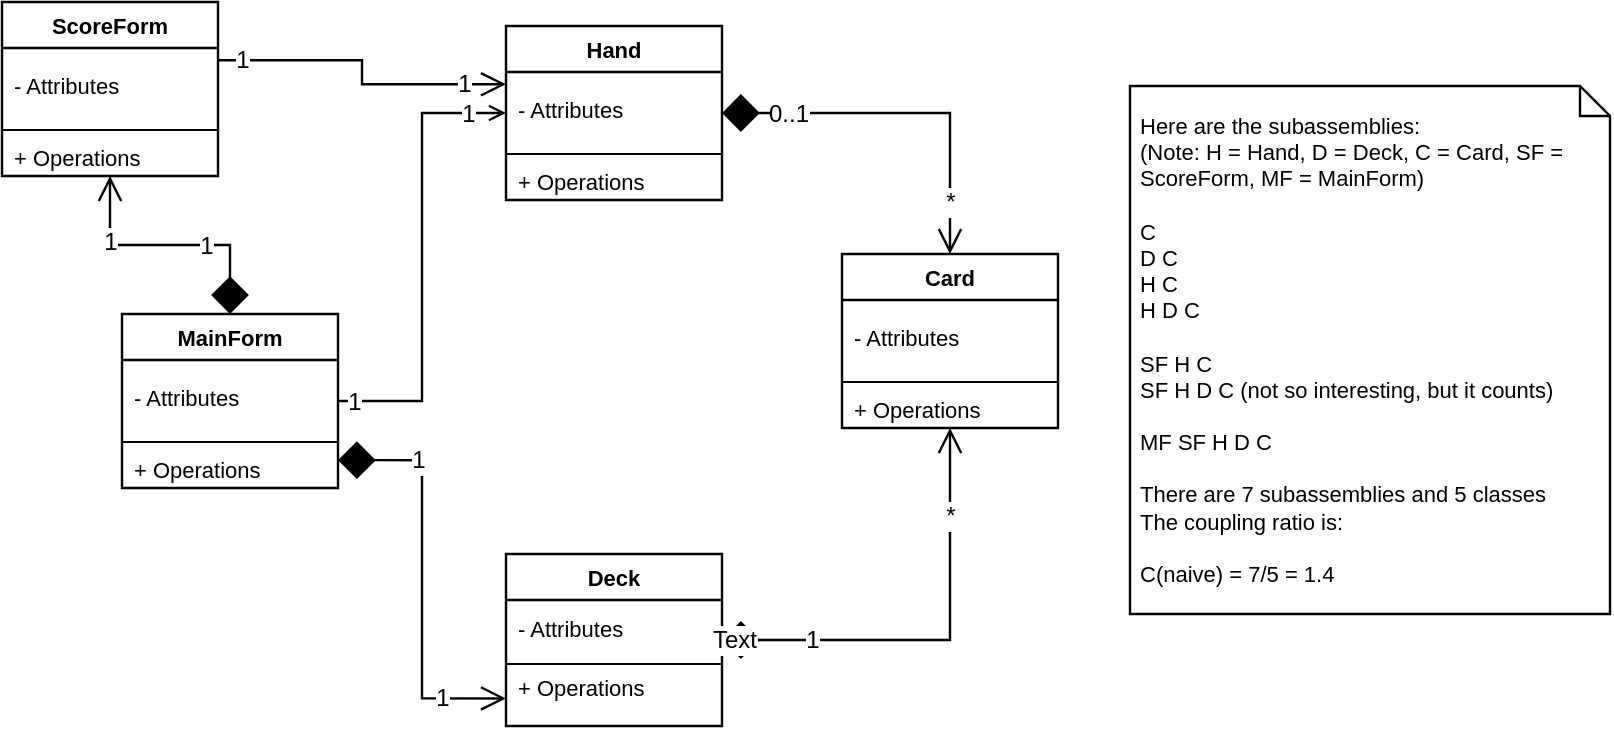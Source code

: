 <mxfile version="14.4.2" type="github" pages="3">
  <diagram id="KcY03DcY3bz192sBZ2m5" name="Naive">
    <mxGraphModel dx="1422" dy="865" grid="1" gridSize="10" guides="1" tooltips="1" connect="1" arrows="1" fold="1" page="1" pageScale="1" pageWidth="850" pageHeight="1100" math="0" shadow="0">
      <root>
        <mxCell id="0" />
        <mxCell id="1" parent="0" />
        <mxCell id="CTzWuRVwKl3Pb8HC1VL3-1" value="ScoreForm" style="html=1;whiteSpace=wrap;swimlane;childLayout=stackLayout;horizontal=1;startSize=26;horizontalStack=0;resizeParent=1;resizeParentMax=0;resizeLast=0;collapsible=1;marginBottom=0;swimlaneFillColor=#ffffff;startSize=23;fontSize=11;fontColor=#000000;spacing=0;strokeOpacity=100;strokeWidth=1.2;" parent="1" vertex="1">
          <mxGeometry x="23" y="131" width="108" height="87" as="geometry" />
        </mxCell>
        <mxCell id="CTzWuRVwKl3Pb8HC1VL3-2" value="- Attributes" style="part=1;resizeHeight=0;strokeColor=none;fillColor=none;align=left;verticalAlign=middle;spacingLeft=4;spacingRight=4;overflow=hidden;rotatable=0;points=[[0,0.5],[1,0.5]];portConstraint=eastwest;swimlaneFillColor=#ffffff;strokeOpacity=100;fontSize=11;fontColor=#000000;" parent="CTzWuRVwKl3Pb8HC1VL3-1" vertex="1">
          <mxGeometry y="23" width="108" height="37" as="geometry" />
        </mxCell>
        <mxCell id="CTzWuRVwKl3Pb8HC1VL3-3" value="" style="line;strokeWidth=1;fillColor=none;align=left;verticalAlign=middle;spacingTop=-1;spacingLeft=3;spacingRight=3;rotatable=0;labelPosition=right;points=[];portConstraint=eastwest;" parent="CTzWuRVwKl3Pb8HC1VL3-1" vertex="1">
          <mxGeometry y="60" width="108" height="8" as="geometry" />
        </mxCell>
        <mxCell id="CTzWuRVwKl3Pb8HC1VL3-4" value="+ Operations" style="part=1;resizeHeight=0;strokeColor=none;fillColor=none;align=left;verticalAlign=middle;spacingLeft=4;spacingRight=4;overflow=hidden;rotatable=0;points=[[0,0.5],[1,0.5]];portConstraint=eastwest;swimlaneFillColor=#ffffff;strokeOpacity=100;fontSize=11;fontColor=#000000;" parent="CTzWuRVwKl3Pb8HC1VL3-1" vertex="1">
          <mxGeometry y="68" width="108" height="19" as="geometry" />
        </mxCell>
        <mxCell id="CTzWuRVwKl3Pb8HC1VL3-5" value="Hand" style="html=1;whiteSpace=wrap;swimlane;childLayout=stackLayout;horizontal=1;startSize=26;horizontalStack=0;resizeParent=1;resizeParentMax=0;resizeLast=0;collapsible=1;marginBottom=0;swimlaneFillColor=#ffffff;startSize=23;fontSize=11;fontColor=#000000;spacing=0;strokeOpacity=100;strokeWidth=1.2;" parent="1" vertex="1">
          <mxGeometry x="275" y="143" width="108" height="87" as="geometry" />
        </mxCell>
        <mxCell id="CTzWuRVwKl3Pb8HC1VL3-6" value="- Attributes" style="part=1;resizeHeight=0;strokeColor=none;fillColor=none;align=left;verticalAlign=middle;spacingLeft=4;spacingRight=4;overflow=hidden;rotatable=0;points=[[0,0.5],[1,0.5]];portConstraint=eastwest;swimlaneFillColor=#ffffff;strokeOpacity=100;fontSize=11;fontColor=#000000;" parent="CTzWuRVwKl3Pb8HC1VL3-5" vertex="1">
          <mxGeometry y="23" width="108" height="37" as="geometry" />
        </mxCell>
        <mxCell id="CTzWuRVwKl3Pb8HC1VL3-7" value="" style="line;strokeWidth=1;fillColor=none;align=left;verticalAlign=middle;spacingTop=-1;spacingLeft=3;spacingRight=3;rotatable=0;labelPosition=right;points=[];portConstraint=eastwest;" parent="CTzWuRVwKl3Pb8HC1VL3-5" vertex="1">
          <mxGeometry y="60" width="108" height="8" as="geometry" />
        </mxCell>
        <mxCell id="CTzWuRVwKl3Pb8HC1VL3-8" value="+ Operations" style="part=1;resizeHeight=0;strokeColor=none;fillColor=none;align=left;verticalAlign=middle;spacingLeft=4;spacingRight=4;overflow=hidden;rotatable=0;points=[[0,0.5],[1,0.5]];portConstraint=eastwest;swimlaneFillColor=#ffffff;strokeOpacity=100;fontSize=11;fontColor=#000000;" parent="CTzWuRVwKl3Pb8HC1VL3-5" vertex="1">
          <mxGeometry y="68" width="108" height="19" as="geometry" />
        </mxCell>
        <mxCell id="CTzWuRVwKl3Pb8HC1VL3-9" value="MainForm" style="html=1;whiteSpace=wrap;swimlane;childLayout=stackLayout;horizontal=1;startSize=26;horizontalStack=0;resizeParent=1;resizeParentMax=0;resizeLast=0;collapsible=1;marginBottom=0;swimlaneFillColor=#ffffff;startSize=23;fontSize=11;fontColor=#000000;spacing=0;strokeOpacity=100;strokeWidth=1.2;" parent="1" vertex="1">
          <mxGeometry x="83" y="287" width="108" height="87" as="geometry" />
        </mxCell>
        <mxCell id="CTzWuRVwKl3Pb8HC1VL3-10" value="- Attributes" style="part=1;resizeHeight=0;strokeColor=none;fillColor=none;align=left;verticalAlign=middle;spacingLeft=4;spacingRight=4;overflow=hidden;rotatable=0;points=[[0,0.5],[1,0.5]];portConstraint=eastwest;swimlaneFillColor=#ffffff;strokeOpacity=100;fontSize=11;fontColor=#000000;" parent="CTzWuRVwKl3Pb8HC1VL3-9" vertex="1">
          <mxGeometry y="23" width="108" height="37" as="geometry" />
        </mxCell>
        <mxCell id="CTzWuRVwKl3Pb8HC1VL3-11" value="" style="line;strokeWidth=1;fillColor=none;align=left;verticalAlign=middle;spacingTop=-1;spacingLeft=3;spacingRight=3;rotatable=0;labelPosition=right;points=[];portConstraint=eastwest;" parent="CTzWuRVwKl3Pb8HC1VL3-9" vertex="1">
          <mxGeometry y="60" width="108" height="8" as="geometry" />
        </mxCell>
        <mxCell id="CTzWuRVwKl3Pb8HC1VL3-12" value="+ Operations" style="part=1;resizeHeight=0;strokeColor=none;fillColor=none;align=left;verticalAlign=middle;spacingLeft=4;spacingRight=4;overflow=hidden;rotatable=0;points=[[0,0.5],[1,0.5]];portConstraint=eastwest;swimlaneFillColor=#ffffff;strokeOpacity=100;fontSize=11;fontColor=#000000;" parent="CTzWuRVwKl3Pb8HC1VL3-9" vertex="1">
          <mxGeometry y="68" width="108" height="19" as="geometry" />
        </mxCell>
        <mxCell id="CTzWuRVwKl3Pb8HC1VL3-13" value="Deck" style="html=1;whiteSpace=wrap;swimlane;childLayout=stackLayout;horizontal=1;startSize=26;horizontalStack=0;resizeParent=1;resizeParentMax=0;resizeLast=0;collapsible=1;marginBottom=0;swimlaneFillColor=#ffffff;startSize=23;fontSize=11;fontColor=#000000;spacing=0;strokeOpacity=100;strokeWidth=1.2;" parent="1" vertex="1">
          <mxGeometry x="275" y="407" width="108" height="86" as="geometry" />
        </mxCell>
        <mxCell id="CTzWuRVwKl3Pb8HC1VL3-14" value="- Attributes" style="part=1;resizeHeight=0;strokeColor=none;fillColor=none;align=left;verticalAlign=middle;spacingLeft=4;spacingRight=4;overflow=hidden;rotatable=0;points=[[0,0.5],[1,0.5]];portConstraint=eastwest;swimlaneFillColor=#ffffff;strokeOpacity=100;fontSize=11;fontColor=#000000;" parent="CTzWuRVwKl3Pb8HC1VL3-13" vertex="1">
          <mxGeometry y="23" width="108" height="28" as="geometry" />
        </mxCell>
        <mxCell id="CTzWuRVwKl3Pb8HC1VL3-15" value="" style="line;strokeWidth=1;fillColor=none;align=left;verticalAlign=middle;spacingTop=-1;spacingLeft=3;spacingRight=3;rotatable=0;labelPosition=right;points=[];portConstraint=eastwest;" parent="CTzWuRVwKl3Pb8HC1VL3-13" vertex="1">
          <mxGeometry y="51" width="108" height="8" as="geometry" />
        </mxCell>
        <mxCell id="CTzWuRVwKl3Pb8HC1VL3-16" value="+ Operations&#xa;" style="part=1;resizeHeight=0;strokeColor=none;fillColor=none;align=left;verticalAlign=middle;spacingLeft=4;spacingRight=4;overflow=hidden;rotatable=0;points=[[0,0.5],[1,0.5]];portConstraint=eastwest;swimlaneFillColor=#ffffff;strokeOpacity=100;fontSize=11;fontColor=#000000;" parent="CTzWuRVwKl3Pb8HC1VL3-13" vertex="1">
          <mxGeometry y="59" width="108" height="27" as="geometry" />
        </mxCell>
        <mxCell id="CTzWuRVwKl3Pb8HC1VL3-17" value="Card" style="html=1;whiteSpace=wrap;swimlane;childLayout=stackLayout;horizontal=1;startSize=26;horizontalStack=0;resizeParent=1;resizeParentMax=0;resizeLast=0;collapsible=1;marginBottom=0;swimlaneFillColor=#ffffff;startSize=23;fontSize=11;fontColor=#000000;spacing=0;strokeOpacity=100;strokeWidth=1.2;" parent="1" vertex="1">
          <mxGeometry x="443" y="257" width="108" height="87" as="geometry" />
        </mxCell>
        <mxCell id="CTzWuRVwKl3Pb8HC1VL3-18" value="- Attributes" style="part=1;resizeHeight=0;strokeColor=none;fillColor=none;align=left;verticalAlign=middle;spacingLeft=4;spacingRight=4;overflow=hidden;rotatable=0;points=[[0,0.5],[1,0.5]];portConstraint=eastwest;swimlaneFillColor=#ffffff;strokeOpacity=100;fontSize=11;fontColor=#000000;" parent="CTzWuRVwKl3Pb8HC1VL3-17" vertex="1">
          <mxGeometry y="23" width="108" height="37" as="geometry" />
        </mxCell>
        <mxCell id="CTzWuRVwKl3Pb8HC1VL3-19" value="" style="line;strokeWidth=1;fillColor=none;align=left;verticalAlign=middle;spacingTop=-1;spacingLeft=3;spacingRight=3;rotatable=0;labelPosition=right;points=[];portConstraint=eastwest;" parent="CTzWuRVwKl3Pb8HC1VL3-17" vertex="1">
          <mxGeometry y="60" width="108" height="8" as="geometry" />
        </mxCell>
        <mxCell id="CTzWuRVwKl3Pb8HC1VL3-20" value="+ Operations" style="part=1;resizeHeight=0;strokeColor=none;fillColor=none;align=left;verticalAlign=middle;spacingLeft=4;spacingRight=4;overflow=hidden;rotatable=0;points=[[0,0.5],[1,0.5]];portConstraint=eastwest;swimlaneFillColor=#ffffff;strokeOpacity=100;fontSize=11;fontColor=#000000;" parent="CTzWuRVwKl3Pb8HC1VL3-17" vertex="1">
          <mxGeometry y="68" width="108" height="19" as="geometry" />
        </mxCell>
        <mxCell id="CTzWuRVwKl3Pb8HC1VL3-21" value="" style="html=1;jettySize=18;fontSize=11;strokeWidth=1.2;rounded=1;arcSize=0;edgeStyle=orthogonalEdgeStyle;startArrow=none;endArrow=open;endSize=10;exitX=1.006;exitY=0.333;exitPerimeter=1;entryX=-0.006;entryY=0.333;entryPerimeter=1;" parent="1" source="CTzWuRVwKl3Pb8HC1VL3-1" target="CTzWuRVwKl3Pb8HC1VL3-5" edge="1">
          <mxGeometry width="100" height="100" relative="1" as="geometry" />
        </mxCell>
        <mxCell id="CTzWuRVwKl3Pb8HC1VL3-22" value="1" style="text;html=1;resizable=0;labelBackgroundColor=#ffffff;align=center;verticalAlign=middle;" parent="CTzWuRVwKl3Pb8HC1VL3-21" vertex="1">
          <mxGeometry x="-0.844" relative="1" as="geometry" />
        </mxCell>
        <mxCell id="CTzWuRVwKl3Pb8HC1VL3-23" value="1" style="text;html=1;resizable=0;labelBackgroundColor=#ffffff;align=center;verticalAlign=middle;" parent="CTzWuRVwKl3Pb8HC1VL3-21" vertex="1">
          <mxGeometry x="0.722" relative="1" as="geometry" />
        </mxCell>
        <mxCell id="CTzWuRVwKl3Pb8HC1VL3-24" value="" style="html=1;jettySize=18;fontSize=11;strokeWidth=1.2;rounded=1;arcSize=0;edgeStyle=orthogonalEdgeStyle;startArrow=none;endArrow=open;;exitX=1.006;exitY=0.5;exitPerimeter=1;entryX=-0.006;entryY=0.5;entryPerimeter=1;" parent="1" source="CTzWuRVwKl3Pb8HC1VL3-9" target="CTzWuRVwKl3Pb8HC1VL3-5" edge="1">
          <mxGeometry width="100" height="100" relative="1" as="geometry" />
        </mxCell>
        <mxCell id="CTzWuRVwKl3Pb8HC1VL3-25" value="1" style="text;html=1;resizable=0;labelBackgroundColor=#ffffff;align=center;verticalAlign=middle;" parent="CTzWuRVwKl3Pb8HC1VL3-24" vertex="1">
          <mxGeometry x="-0.935" relative="1" as="geometry" />
        </mxCell>
        <mxCell id="CTzWuRVwKl3Pb8HC1VL3-26" value="1" style="text;html=1;resizable=0;labelBackgroundColor=#ffffff;align=center;verticalAlign=middle;" parent="CTzWuRVwKl3Pb8HC1VL3-24" vertex="1">
          <mxGeometry x="0.83" relative="1" as="geometry" />
        </mxCell>
        <mxCell id="CTzWuRVwKl3Pb8HC1VL3-27" value="" style="html=1;jettySize=18;fontSize=11;strokeWidth=1.2;rounded=1;arcSize=0;edgeStyle=orthogonalEdgeStyle;startArrow=diamond;endFill=1;startSize=16;endArrow=open;endSize=10;exitX=0.5;exitY=-0.006;exitPerimeter=1;entryX=0.5;entryY=1.006;entryPerimeter=1;" parent="1" source="CTzWuRVwKl3Pb8HC1VL3-9" target="CTzWuRVwKl3Pb8HC1VL3-1" edge="1">
          <mxGeometry width="100" height="100" relative="1" as="geometry" />
        </mxCell>
        <mxCell id="CTzWuRVwKl3Pb8HC1VL3-28" value="1" style="text;html=1;resizable=0;labelBackgroundColor=#ffffff;align=center;verticalAlign=middle;" parent="CTzWuRVwKl3Pb8HC1VL3-27" vertex="1">
          <mxGeometry x="-0.28" relative="1" as="geometry" />
        </mxCell>
        <mxCell id="CTzWuRVwKl3Pb8HC1VL3-29" value="1" style="text;html=1;resizable=0;labelBackgroundColor=#ffffff;align=center;verticalAlign=middle;" parent="CTzWuRVwKl3Pb8HC1VL3-27" vertex="1">
          <mxGeometry x="0.493" relative="1" as="geometry" />
        </mxCell>
        <mxCell id="CTzWuRVwKl3Pb8HC1VL3-30" value="" style="html=1;jettySize=18;fontSize=11;strokeWidth=1.2;rounded=1;arcSize=0;edgeStyle=orthogonalEdgeStyle;startArrow=diamond;endFill=1;startSize=16;endArrow=open;endSize=10;exitX=1.006;exitY=0.844;exitPerimeter=1;entryX=-0.006;entryY=0.844;entryPerimeter=1;" parent="1" source="CTzWuRVwKl3Pb8HC1VL3-9" target="CTzWuRVwKl3Pb8HC1VL3-13" edge="1">
          <mxGeometry width="100" height="100" relative="1" as="geometry" />
        </mxCell>
        <mxCell id="CTzWuRVwKl3Pb8HC1VL3-31" value="1" style="text;html=1;resizable=0;labelBackgroundColor=#ffffff;align=center;verticalAlign=middle;" parent="CTzWuRVwKl3Pb8HC1VL3-30" vertex="1">
          <mxGeometry x="-0.612" relative="1" as="geometry" />
        </mxCell>
        <mxCell id="CTzWuRVwKl3Pb8HC1VL3-32" value="1" style="text;html=1;resizable=0;labelBackgroundColor=#ffffff;align=center;verticalAlign=middle;" parent="CTzWuRVwKl3Pb8HC1VL3-30" vertex="1">
          <mxGeometry x="0.685" relative="1" as="geometry" />
        </mxCell>
        <mxCell id="CTzWuRVwKl3Pb8HC1VL3-33" value="" style="html=1;jettySize=18;fontSize=11;strokeWidth=1.2;rounded=1;arcSize=0;edgeStyle=orthogonalEdgeStyle;startArrow=diamond;endFill=1;startSize=16;endArrow=open;endSize=10;exitX=1.006;exitY=0.5;exitPerimeter=1;entryX=0.5;entryY=1.006;entryPerimeter=1;" parent="1" source="CTzWuRVwKl3Pb8HC1VL3-13" target="CTzWuRVwKl3Pb8HC1VL3-17" edge="1">
          <mxGeometry width="100" height="100" relative="1" as="geometry" />
        </mxCell>
        <mxCell id="CTzWuRVwKl3Pb8HC1VL3-34" value="Text" style="text;html=1;resizable=0;labelBackgroundColor=#ffffff;align=center;verticalAlign=middle;" parent="CTzWuRVwKl3Pb8HC1VL3-33" vertex="1">
          <mxGeometry x="-0.946" relative="1" as="geometry" />
        </mxCell>
        <mxCell id="CTzWuRVwKl3Pb8HC1VL3-35" value="1" style="text;html=1;resizable=0;labelBackgroundColor=#ffffff;align=center;verticalAlign=middle;" parent="CTzWuRVwKl3Pb8HC1VL3-33" vertex="1">
          <mxGeometry x="-0.591" relative="1" as="geometry" />
        </mxCell>
        <mxCell id="CTzWuRVwKl3Pb8HC1VL3-36" value="*" style="text;html=1;resizable=0;labelBackgroundColor=#ffffff;align=center;verticalAlign=middle;" parent="CTzWuRVwKl3Pb8HC1VL3-33" vertex="1">
          <mxGeometry x="0.606" relative="1" as="geometry" />
        </mxCell>
        <mxCell id="CTzWuRVwKl3Pb8HC1VL3-37" value="" style="html=1;jettySize=18;fontSize=11;strokeWidth=1.2;rounded=1;arcSize=0;edgeStyle=orthogonalEdgeStyle;startArrow=diamond;endFill=0;startSize=16;endArrow=open;endSize=10;exitX=1.006;exitY=0.5;exitPerimeter=1;entryX=0.5;entryY=-0.006;entryPerimeter=1;" parent="1" source="CTzWuRVwKl3Pb8HC1VL3-5" target="CTzWuRVwKl3Pb8HC1VL3-17" edge="1">
          <mxGeometry width="100" height="100" relative="1" as="geometry" />
        </mxCell>
        <mxCell id="CTzWuRVwKl3Pb8HC1VL3-38" value="0..1" style="text;html=1;resizable=0;labelBackgroundColor=#ffffff;align=center;verticalAlign=middle;" parent="CTzWuRVwKl3Pb8HC1VL3-37" vertex="1">
          <mxGeometry x="-0.643" relative="1" as="geometry" />
        </mxCell>
        <mxCell id="CTzWuRVwKl3Pb8HC1VL3-39" value="*" style="text;html=1;resizable=0;labelBackgroundColor=#ffffff;align=center;verticalAlign=middle;" parent="CTzWuRVwKl3Pb8HC1VL3-37" vertex="1">
          <mxGeometry x="0.719" relative="1" as="geometry" />
        </mxCell>
        <mxCell id="CTzWuRVwKl3Pb8HC1VL3-40" value="Here are the subassemblies:&#xa;(Note: H = Hand, D = Deck, C = Card, SF = ScoreForm, MF = MainForm)&#xa; &#xa;C&#xa;D C&#xa;H C&#xa;H D C&#xa;&#xa;SF H C&#xa;SF H D C (not so interesting, but it counts)&#xa;&#xa;MF SF H D  C&#xa;&#xa;There are 7 subassemblies and 5 classes&#xa;The coupling ratio is:&#xa;&#xa;C(naive) = 7/5 = 1.4" style="html=1;whiteSpace=wrap;shape=note;size=15;fontSize=11;fontColor=#000000;spacing=5;strokeOpacity=100;strokeWidth=1.2;align=left;" parent="1" vertex="1">
          <mxGeometry x="587" y="173" width="240" height="264" as="geometry" />
        </mxCell>
      </root>
    </mxGraphModel>
  </diagram>
  <diagram id="heCWRNPpDRNez9IG3S86" name="Controller">
    <mxGraphModel dx="1422" dy="865" grid="1" gridSize="10" guides="1" tooltips="1" connect="1" arrows="1" fold="1" page="1" pageScale="1" pageWidth="850" pageHeight="1100" math="0" shadow="0">
      <root>
        <mxCell id="skRYOcLgjcljgaeTJ9sL-0" />
        <mxCell id="skRYOcLgjcljgaeTJ9sL-1" parent="skRYOcLgjcljgaeTJ9sL-0" />
        <mxCell id="beLCimgrwYLYURoCOTXo-0" value="Your job is to finish writing all the subassemblies and computing the couplng ratio&lt;br&gt;&lt;br&gt;(Note: H = Hand, D = Deck, C = Card, SF = ScoreForm, MF = MainForm)&lt;br&gt;&lt;span style=&quot;font-weight: normal&quot;&gt;C&lt;br&gt;D C&lt;br&gt;H C&lt;br&gt;H D C&lt;br&gt;&lt;br&gt;SF H C&lt;br&gt;SF H C D&lt;br&gt;(What else? There are more.... )&lt;br&gt;C H SF MF GC D&amp;nbsp;&lt;br&gt;GC D C H&lt;br&gt;C H SF GC D&lt;br&gt;&lt;br&gt;&lt;br&gt;What&#39;s the coupling ration?&lt;br&gt;&lt;br&gt;C(Controller) = ___ subassemblies/ __ classes = ___&lt;br&gt;C = 9/6 = 1.5&lt;br&gt;&lt;/span&gt;" style="html=1;whiteSpace=wrap;shape=note;size=15;fontSize=13;fontColor=#000000;fontStyle=1;spacing=5;strokeOpacity=100;strokeWidth=1.2;align=left;" parent="skRYOcLgjcljgaeTJ9sL-1" vertex="1">
          <mxGeometry x="624" y="60" width="396" height="444" as="geometry" />
        </mxCell>
        <mxCell id="beLCimgrwYLYURoCOTXo-1" value="GameController" style="html=1;whiteSpace=wrap;swimlane;childLayout=stackLayout;horizontal=1;startSize=26;horizontalStack=0;resizeParent=1;resizeParentMax=0;resizeLast=0;collapsible=1;marginBottom=0;swimlaneFillColor=#ffffff;startSize=23;fontSize=11;fontColor=#000000;spacing=0;strokeOpacity=100;strokeWidth=1.2;" parent="skRYOcLgjcljgaeTJ9sL-1" vertex="1">
          <mxGeometry x="312" y="456" width="108" height="86" as="geometry" />
        </mxCell>
        <mxCell id="beLCimgrwYLYURoCOTXo-2" value="- Attributes" style="part=1;resizeHeight=0;strokeColor=none;fillColor=none;align=left;verticalAlign=middle;spacingLeft=4;spacingRight=4;overflow=hidden;rotatable=0;points=[[0,0.5],[1,0.5]];portConstraint=eastwest;swimlaneFillColor=#ffffff;strokeOpacity=100;fontSize=11;fontColor=#000000;" parent="beLCimgrwYLYURoCOTXo-1" vertex="1">
          <mxGeometry y="23" width="108" height="28" as="geometry" />
        </mxCell>
        <mxCell id="beLCimgrwYLYURoCOTXo-3" value="" style="line;strokeWidth=1;fillColor=none;align=left;verticalAlign=middle;spacingTop=-1;spacingLeft=3;spacingRight=3;rotatable=0;labelPosition=right;points=[];portConstraint=eastwest;" parent="beLCimgrwYLYURoCOTXo-1" vertex="1">
          <mxGeometry y="51" width="108" height="8" as="geometry" />
        </mxCell>
        <mxCell id="beLCimgrwYLYURoCOTXo-4" value="+ Operations&#xa;" style="part=1;resizeHeight=0;strokeColor=none;fillColor=none;align=left;verticalAlign=middle;spacingLeft=4;spacingRight=4;overflow=hidden;rotatable=0;points=[[0,0.5],[1,0.5]];portConstraint=eastwest;swimlaneFillColor=#ffffff;strokeOpacity=100;fontSize=11;fontColor=#000000;" parent="beLCimgrwYLYURoCOTXo-1" vertex="1">
          <mxGeometry y="59" width="108" height="27" as="geometry" />
        </mxCell>
        <mxCell id="beLCimgrwYLYURoCOTXo-5" value="ScoreForm" style="html=1;whiteSpace=wrap;swimlane;childLayout=stackLayout;horizontal=1;startSize=26;horizontalStack=0;resizeParent=1;resizeParentMax=0;resizeLast=0;collapsible=1;marginBottom=0;swimlaneFillColor=#ffffff;startSize=23;fontSize=11;fontColor=#000000;spacing=0;strokeOpacity=100;strokeWidth=1.2;" parent="skRYOcLgjcljgaeTJ9sL-1" vertex="1">
          <mxGeometry x="72" y="84" width="108" height="110" as="geometry" />
        </mxCell>
        <mxCell id="beLCimgrwYLYURoCOTXo-6" value="- Attributes" style="part=1;resizeHeight=0;strokeColor=none;fillColor=none;align=left;verticalAlign=middle;spacingLeft=4;spacingRight=4;overflow=hidden;rotatable=0;points=[[0,0.5],[1,0.5]];portConstraint=eastwest;swimlaneFillColor=#ffffff;strokeOpacity=100;fontSize=11;fontColor=#000000;" parent="beLCimgrwYLYURoCOTXo-5" vertex="1">
          <mxGeometry y="23" width="108" height="49" as="geometry" />
        </mxCell>
        <mxCell id="beLCimgrwYLYURoCOTXo-7" value="" style="line;strokeWidth=1;fillColor=none;align=left;verticalAlign=middle;spacingTop=-1;spacingLeft=3;spacingRight=3;rotatable=0;labelPosition=right;points=[];portConstraint=eastwest;" parent="beLCimgrwYLYURoCOTXo-5" vertex="1">
          <mxGeometry y="72" width="108" height="8" as="geometry" />
        </mxCell>
        <mxCell id="beLCimgrwYLYURoCOTXo-8" value="+ Operations" style="part=1;resizeHeight=0;strokeColor=none;fillColor=none;align=left;verticalAlign=middle;spacingLeft=4;spacingRight=4;overflow=hidden;rotatable=0;points=[[0,0.5],[1,0.5]];portConstraint=eastwest;swimlaneFillColor=#ffffff;strokeOpacity=100;fontSize=11;fontColor=#000000;" parent="beLCimgrwYLYURoCOTXo-5" vertex="1">
          <mxGeometry y="80" width="108" height="30" as="geometry" />
        </mxCell>
        <mxCell id="beLCimgrwYLYURoCOTXo-9" value="Hand" style="html=1;whiteSpace=wrap;swimlane;childLayout=stackLayout;horizontal=1;startSize=26;horizontalStack=0;resizeParent=1;resizeParentMax=0;resizeLast=0;collapsible=1;marginBottom=0;swimlaneFillColor=#ffffff;startSize=23;fontSize=11;fontColor=#000000;spacing=0;strokeOpacity=100;strokeWidth=1.2;" parent="skRYOcLgjcljgaeTJ9sL-1" vertex="1">
          <mxGeometry x="288" y="84" width="108" height="110" as="geometry" />
        </mxCell>
        <mxCell id="beLCimgrwYLYURoCOTXo-10" value="- Attributes" style="part=1;resizeHeight=0;strokeColor=none;fillColor=none;align=left;verticalAlign=middle;spacingLeft=4;spacingRight=4;overflow=hidden;rotatable=0;points=[[0,0.5],[1,0.5]];portConstraint=eastwest;swimlaneFillColor=#ffffff;strokeOpacity=100;fontSize=11;fontColor=#000000;" parent="beLCimgrwYLYURoCOTXo-9" vertex="1">
          <mxGeometry y="23" width="108" height="49" as="geometry" />
        </mxCell>
        <mxCell id="beLCimgrwYLYURoCOTXo-11" value="" style="line;strokeWidth=1;fillColor=none;align=left;verticalAlign=middle;spacingTop=-1;spacingLeft=3;spacingRight=3;rotatable=0;labelPosition=right;points=[];portConstraint=eastwest;" parent="beLCimgrwYLYURoCOTXo-9" vertex="1">
          <mxGeometry y="72" width="108" height="8" as="geometry" />
        </mxCell>
        <mxCell id="beLCimgrwYLYURoCOTXo-12" value="+ Operations" style="part=1;resizeHeight=0;strokeColor=none;fillColor=none;align=left;verticalAlign=middle;spacingLeft=4;spacingRight=4;overflow=hidden;rotatable=0;points=[[0,0.5],[1,0.5]];portConstraint=eastwest;swimlaneFillColor=#ffffff;strokeOpacity=100;fontSize=11;fontColor=#000000;" parent="beLCimgrwYLYURoCOTXo-9" vertex="1">
          <mxGeometry y="80" width="108" height="30" as="geometry" />
        </mxCell>
        <mxCell id="beLCimgrwYLYURoCOTXo-13" value="MainForm" style="html=1;whiteSpace=wrap;swimlane;childLayout=stackLayout;horizontal=1;startSize=26;horizontalStack=0;resizeParent=1;resizeParentMax=0;resizeLast=0;collapsible=1;marginBottom=0;swimlaneFillColor=#ffffff;startSize=23;fontSize=11;fontColor=#000000;spacing=0;strokeOpacity=100;strokeWidth=1.2;" parent="skRYOcLgjcljgaeTJ9sL-1" vertex="1">
          <mxGeometry x="72" y="276" width="108" height="110" as="geometry" />
        </mxCell>
        <mxCell id="beLCimgrwYLYURoCOTXo-14" value="- Attributes" style="part=1;resizeHeight=0;strokeColor=none;fillColor=none;align=left;verticalAlign=middle;spacingLeft=4;spacingRight=4;overflow=hidden;rotatable=0;points=[[0,0.5],[1,0.5]];portConstraint=eastwest;swimlaneFillColor=#ffffff;strokeOpacity=100;fontSize=11;fontColor=#000000;" parent="beLCimgrwYLYURoCOTXo-13" vertex="1">
          <mxGeometry y="23" width="108" height="49" as="geometry" />
        </mxCell>
        <mxCell id="beLCimgrwYLYURoCOTXo-15" value="" style="line;strokeWidth=1;fillColor=none;align=left;verticalAlign=middle;spacingTop=-1;spacingLeft=3;spacingRight=3;rotatable=0;labelPosition=right;points=[];portConstraint=eastwest;" parent="beLCimgrwYLYURoCOTXo-13" vertex="1">
          <mxGeometry y="72" width="108" height="8" as="geometry" />
        </mxCell>
        <mxCell id="beLCimgrwYLYURoCOTXo-16" value="+ Operations" style="part=1;resizeHeight=0;strokeColor=none;fillColor=none;align=left;verticalAlign=middle;spacingLeft=4;spacingRight=4;overflow=hidden;rotatable=0;points=[[0,0.5],[1,0.5]];portConstraint=eastwest;swimlaneFillColor=#ffffff;strokeOpacity=100;fontSize=11;fontColor=#000000;" parent="beLCimgrwYLYURoCOTXo-13" vertex="1">
          <mxGeometry y="80" width="108" height="30" as="geometry" />
        </mxCell>
        <mxCell id="beLCimgrwYLYURoCOTXo-17" value="Deck" style="html=1;whiteSpace=wrap;swimlane;childLayout=stackLayout;horizontal=1;startSize=26;horizontalStack=0;resizeParent=1;resizeParentMax=0;resizeLast=0;collapsible=1;marginBottom=0;swimlaneFillColor=#ffffff;startSize=23;fontSize=11;fontColor=#000000;spacing=0;strokeOpacity=100;strokeWidth=1.2;" parent="skRYOcLgjcljgaeTJ9sL-1" vertex="1">
          <mxGeometry x="312" y="300" width="108" height="86" as="geometry" />
        </mxCell>
        <mxCell id="beLCimgrwYLYURoCOTXo-18" value="- Attributes" style="part=1;resizeHeight=0;strokeColor=none;fillColor=none;align=left;verticalAlign=middle;spacingLeft=4;spacingRight=4;overflow=hidden;rotatable=0;points=[[0,0.5],[1,0.5]];portConstraint=eastwest;swimlaneFillColor=#ffffff;strokeOpacity=100;fontSize=11;fontColor=#000000;" parent="beLCimgrwYLYURoCOTXo-17" vertex="1">
          <mxGeometry y="23" width="108" height="28" as="geometry" />
        </mxCell>
        <mxCell id="beLCimgrwYLYURoCOTXo-19" value="" style="line;strokeWidth=1;fillColor=none;align=left;verticalAlign=middle;spacingTop=-1;spacingLeft=3;spacingRight=3;rotatable=0;labelPosition=right;points=[];portConstraint=eastwest;" parent="beLCimgrwYLYURoCOTXo-17" vertex="1">
          <mxGeometry y="51" width="108" height="8" as="geometry" />
        </mxCell>
        <mxCell id="beLCimgrwYLYURoCOTXo-20" value="+ Operations&#xa;" style="part=1;resizeHeight=0;strokeColor=none;fillColor=none;align=left;verticalAlign=middle;spacingLeft=4;spacingRight=4;overflow=hidden;rotatable=0;points=[[0,0.5],[1,0.5]];portConstraint=eastwest;swimlaneFillColor=#ffffff;strokeOpacity=100;fontSize=11;fontColor=#000000;" parent="beLCimgrwYLYURoCOTXo-17" vertex="1">
          <mxGeometry y="59" width="108" height="27" as="geometry" />
        </mxCell>
        <mxCell id="beLCimgrwYLYURoCOTXo-21" value="Card" style="html=1;whiteSpace=wrap;swimlane;childLayout=stackLayout;horizontal=1;startSize=26;horizontalStack=0;resizeParent=1;resizeParentMax=0;resizeLast=0;collapsible=1;marginBottom=0;swimlaneFillColor=#ffffff;startSize=23;fontSize=11;fontColor=#000000;spacing=0;strokeOpacity=100;strokeWidth=1.2;" parent="skRYOcLgjcljgaeTJ9sL-1" vertex="1">
          <mxGeometry x="468" y="180" width="108" height="110" as="geometry" />
        </mxCell>
        <mxCell id="beLCimgrwYLYURoCOTXo-22" value="- Attributes" style="part=1;resizeHeight=0;strokeColor=none;fillColor=none;align=left;verticalAlign=middle;spacingLeft=4;spacingRight=4;overflow=hidden;rotatable=0;points=[[0,0.5],[1,0.5]];portConstraint=eastwest;swimlaneFillColor=#ffffff;strokeOpacity=100;fontSize=11;fontColor=#000000;" parent="beLCimgrwYLYURoCOTXo-21" vertex="1">
          <mxGeometry y="23" width="108" height="49" as="geometry" />
        </mxCell>
        <mxCell id="beLCimgrwYLYURoCOTXo-23" value="" style="line;strokeWidth=1;fillColor=none;align=left;verticalAlign=middle;spacingTop=-1;spacingLeft=3;spacingRight=3;rotatable=0;labelPosition=right;points=[];portConstraint=eastwest;" parent="beLCimgrwYLYURoCOTXo-21" vertex="1">
          <mxGeometry y="72" width="108" height="8" as="geometry" />
        </mxCell>
        <mxCell id="beLCimgrwYLYURoCOTXo-24" value="+ Operations" style="part=1;resizeHeight=0;strokeColor=none;fillColor=none;align=left;verticalAlign=middle;spacingLeft=4;spacingRight=4;overflow=hidden;rotatable=0;points=[[0,0.5],[1,0.5]];portConstraint=eastwest;swimlaneFillColor=#ffffff;strokeOpacity=100;fontSize=11;fontColor=#000000;" parent="beLCimgrwYLYURoCOTXo-21" vertex="1">
          <mxGeometry y="80" width="108" height="30" as="geometry" />
        </mxCell>
        <mxCell id="beLCimgrwYLYURoCOTXo-25" value="" style="html=1;jettySize=18;fontSize=11;strokeWidth=1.2;rounded=1;arcSize=0;edgeStyle=orthogonalEdgeStyle;startArrow=none;endArrow=open;endSize=10;exitX=1.006;exitY=0.333;exitPerimeter=1;entryX=-0.006;entryY=0.333;entryPerimeter=1;" parent="skRYOcLgjcljgaeTJ9sL-1" source="beLCimgrwYLYURoCOTXo-5" target="beLCimgrwYLYURoCOTXo-9" edge="1">
          <mxGeometry width="100" height="100" relative="1" as="geometry" />
        </mxCell>
        <mxCell id="beLCimgrwYLYURoCOTXo-26" value="1" style="text;html=1;resizable=0;labelBackgroundColor=#ffffff;align=center;verticalAlign=middle;" parent="beLCimgrwYLYURoCOTXo-25" vertex="1">
          <mxGeometry x="-0.844" relative="1" as="geometry" />
        </mxCell>
        <mxCell id="beLCimgrwYLYURoCOTXo-27" value="1" style="text;html=1;resizable=0;labelBackgroundColor=#ffffff;align=center;verticalAlign=middle;" parent="beLCimgrwYLYURoCOTXo-25" vertex="1">
          <mxGeometry x="0.722" relative="1" as="geometry" />
        </mxCell>
        <mxCell id="beLCimgrwYLYURoCOTXo-28" value="" style="html=1;jettySize=18;fontSize=11;strokeWidth=1.2;rounded=1;arcSize=0;edgeStyle=orthogonalEdgeStyle;startArrow=none;endArrow=open;;exitX=1.006;exitY=0.5;exitPerimeter=1;entryX=-0.006;entryY=0.5;entryPerimeter=1;" parent="skRYOcLgjcljgaeTJ9sL-1" source="beLCimgrwYLYURoCOTXo-13" target="beLCimgrwYLYURoCOTXo-9" edge="1">
          <mxGeometry width="100" height="100" relative="1" as="geometry" />
        </mxCell>
        <mxCell id="beLCimgrwYLYURoCOTXo-29" value="1" style="text;html=1;resizable=0;labelBackgroundColor=#ffffff;align=center;verticalAlign=middle;" parent="beLCimgrwYLYURoCOTXo-28" vertex="1">
          <mxGeometry x="-0.935" relative="1" as="geometry" />
        </mxCell>
        <mxCell id="beLCimgrwYLYURoCOTXo-30" value="1" style="text;html=1;resizable=0;labelBackgroundColor=#ffffff;align=center;verticalAlign=middle;" parent="beLCimgrwYLYURoCOTXo-28" vertex="1">
          <mxGeometry x="0.83" relative="1" as="geometry" />
        </mxCell>
        <mxCell id="beLCimgrwYLYURoCOTXo-31" value="" style="html=1;jettySize=18;fontSize=11;strokeWidth=1.2;rounded=1;arcSize=0;edgeStyle=orthogonalEdgeStyle;startArrow=diamond;endFill=1;startSize=16;endArrow=open;endSize=10;exitX=0.5;exitY=-0.005;exitPerimeter=1;entryX=0.5;entryY=1.005;entryPerimeter=1;" parent="skRYOcLgjcljgaeTJ9sL-1" source="beLCimgrwYLYURoCOTXo-13" target="beLCimgrwYLYURoCOTXo-5" edge="1">
          <mxGeometry width="100" height="100" relative="1" as="geometry" />
        </mxCell>
        <mxCell id="beLCimgrwYLYURoCOTXo-32" value="1" style="text;html=1;resizable=0;labelBackgroundColor=#ffffff;align=center;verticalAlign=middle;" parent="beLCimgrwYLYURoCOTXo-31" vertex="1">
          <mxGeometry x="-0.28" relative="1" as="geometry" />
        </mxCell>
        <mxCell id="beLCimgrwYLYURoCOTXo-33" value="1" style="text;html=1;resizable=0;labelBackgroundColor=#ffffff;align=center;verticalAlign=middle;" parent="beLCimgrwYLYURoCOTXo-31" vertex="1">
          <mxGeometry x="0.493" relative="1" as="geometry" />
        </mxCell>
        <mxCell id="beLCimgrwYLYURoCOTXo-34" value="" style="html=1;jettySize=18;fontSize=11;strokeWidth=1.2;rounded=1;arcSize=0;edgeStyle=orthogonalEdgeStyle;startArrow=none;endArrow=open;endSize=10;exitX=0.5;exitY=1.005;exitPerimeter=1;entryX=-0.006;entryY=0.5;entryPerimeter=1;" parent="skRYOcLgjcljgaeTJ9sL-1" source="beLCimgrwYLYURoCOTXo-13" target="beLCimgrwYLYURoCOTXo-1" edge="1">
          <mxGeometry width="100" height="100" relative="1" as="geometry" />
        </mxCell>
        <mxCell id="beLCimgrwYLYURoCOTXo-35" value="1" style="text;html=1;resizable=0;labelBackgroundColor=#ffffff;align=center;verticalAlign=middle;" parent="beLCimgrwYLYURoCOTXo-34" vertex="1">
          <mxGeometry x="-0.907" relative="1" as="geometry" />
        </mxCell>
        <mxCell id="beLCimgrwYLYURoCOTXo-36" value="1" style="text;html=1;resizable=0;labelBackgroundColor=#ffffff;align=center;verticalAlign=middle;" parent="beLCimgrwYLYURoCOTXo-34" vertex="1">
          <mxGeometry x="0.838" relative="1" as="geometry" />
        </mxCell>
        <mxCell id="beLCimgrwYLYURoCOTXo-37" value="" style="html=1;jettySize=18;fontSize=11;strokeWidth=1.2;rounded=1;arcSize=0;edgeStyle=orthogonalEdgeStyle;startArrow=diamond;endFill=1;startSize=16;endArrow=open;endSize=10;exitX=1.006;exitY=0.5;exitPerimeter=1;entryX=0.5;entryY=1.005;entryPerimeter=1;" parent="skRYOcLgjcljgaeTJ9sL-1" source="beLCimgrwYLYURoCOTXo-17" target="beLCimgrwYLYURoCOTXo-21" edge="1">
          <mxGeometry width="100" height="100" relative="1" as="geometry" />
        </mxCell>
        <mxCell id="beLCimgrwYLYURoCOTXo-38" value="1" style="text;html=1;resizable=0;labelBackgroundColor=#ffffff;align=center;verticalAlign=middle;" parent="beLCimgrwYLYURoCOTXo-37" vertex="1">
          <mxGeometry x="-0.591" relative="1" as="geometry" />
        </mxCell>
        <mxCell id="beLCimgrwYLYURoCOTXo-39" value="*" style="text;html=1;resizable=0;labelBackgroundColor=#ffffff;align=center;verticalAlign=middle;" parent="beLCimgrwYLYURoCOTXo-37" vertex="1">
          <mxGeometry x="0.606" relative="1" as="geometry" />
        </mxCell>
        <mxCell id="beLCimgrwYLYURoCOTXo-40" value="" style="html=1;jettySize=18;fontSize=11;strokeWidth=1.2;rounded=1;arcSize=0;edgeStyle=orthogonalEdgeStyle;startArrow=diamond;endFill=0;startSize=16;endArrow=open;endSize=10;exitX=1.006;exitY=0.5;exitPerimeter=1;entryX=0.5;entryY=-0.005;entryPerimeter=1;" parent="skRYOcLgjcljgaeTJ9sL-1" source="beLCimgrwYLYURoCOTXo-9" target="beLCimgrwYLYURoCOTXo-21" edge="1">
          <mxGeometry width="100" height="100" relative="1" as="geometry" />
        </mxCell>
        <mxCell id="beLCimgrwYLYURoCOTXo-41" value="0..1" style="text;html=1;resizable=0;labelBackgroundColor=#ffffff;align=center;verticalAlign=middle;" parent="beLCimgrwYLYURoCOTXo-40" vertex="1">
          <mxGeometry x="-0.64" relative="1" as="geometry" />
        </mxCell>
        <mxCell id="beLCimgrwYLYURoCOTXo-42" value="*" style="text;html=1;resizable=0;labelBackgroundColor=#ffffff;align=center;verticalAlign=middle;" parent="beLCimgrwYLYURoCOTXo-40" vertex="1">
          <mxGeometry x="0.719" relative="1" as="geometry" />
        </mxCell>
        <mxCell id="beLCimgrwYLYURoCOTXo-43" value="" style="html=1;jettySize=18;fontSize=11;strokeWidth=1.2;rounded=1;arcSize=0;edgeStyle=orthogonalEdgeStyle;startArrow=none;endArrow=open;endSize=10;exitX=0.5;exitY=-0.006;exitPerimeter=1;entryX=0.5;entryY=1.006;entryPerimeter=1;" parent="skRYOcLgjcljgaeTJ9sL-1" source="beLCimgrwYLYURoCOTXo-1" target="beLCimgrwYLYURoCOTXo-17" edge="1">
          <mxGeometry width="100" height="100" relative="1" as="geometry" />
        </mxCell>
        <mxCell id="beLCimgrwYLYURoCOTXo-44" value="1" style="text;html=1;resizable=0;labelBackgroundColor=#ffffff;align=center;verticalAlign=middle;" parent="beLCimgrwYLYURoCOTXo-43" vertex="1">
          <mxGeometry x="-0.655" relative="1" as="geometry" />
        </mxCell>
        <mxCell id="beLCimgrwYLYURoCOTXo-45" value="1" style="text;html=1;resizable=0;labelBackgroundColor=#ffffff;align=center;verticalAlign=middle;" parent="beLCimgrwYLYURoCOTXo-43" vertex="1">
          <mxGeometry x="0.362" relative="1" as="geometry" />
        </mxCell>
        <mxCell id="beLCimgrwYLYURoCOTXo-46" value="" style="html=1;jettySize=18;fontSize=11;strokeWidth=1.2;rounded=1;arcSize=0;edgeStyle=orthogonalEdgeStyle;startArrow=none;endArrow=open;endSize=10;exitX=1.006;exitY=0.5;exitPerimeter=1;entryX=1.006;entryY=0.167;entryPerimeter=1;" parent="skRYOcLgjcljgaeTJ9sL-1" source="beLCimgrwYLYURoCOTXo-1" target="beLCimgrwYLYURoCOTXo-9" edge="1">
          <mxGeometry width="100" height="100" relative="1" as="geometry">
            <Array as="points">
              <mxPoint x="590" y="499" />
              <mxPoint x="590" y="103" />
            </Array>
          </mxGeometry>
        </mxCell>
        <mxCell id="beLCimgrwYLYURoCOTXo-47" value="1" style="text;html=1;resizable=0;labelBackgroundColor=#ffffff;align=center;verticalAlign=middle;" parent="beLCimgrwYLYURoCOTXo-46" vertex="1">
          <mxGeometry x="-0.967" relative="1" as="geometry" />
        </mxCell>
        <mxCell id="beLCimgrwYLYURoCOTXo-48" value="1" style="text;html=1;resizable=0;labelBackgroundColor=#ffffff;align=center;verticalAlign=middle;" parent="beLCimgrwYLYURoCOTXo-46" vertex="1">
          <mxGeometry x="0.931" relative="1" as="geometry" />
        </mxCell>
      </root>
    </mxGraphModel>
  </diagram>
  <diagram id="0rbEwlTxYo0pF2QhfwEP" name="Delegate">
    <mxGraphModel dx="1422" dy="1965" grid="1" gridSize="10" guides="1" tooltips="1" connect="1" arrows="1" fold="1" page="1" pageScale="1" pageWidth="850" pageHeight="1100" math="0" shadow="0">
      <root>
        <mxCell id="MtZQywThHIbtVirx73ji-0" />
        <mxCell id="MtZQywThHIbtVirx73ji-1" parent="MtZQywThHIbtVirx73ji-0" />
        <mxCell id="0WfoIPQ11uPk6J4RXC-H-0" value="List all the subassemblies and compute the coupling ratio. Don&#39;t list the delegate-interfaces since they are &quot;connection points&quot; and not components themself. &lt;br&gt;(Note: H = Hand, D = Deck, C = Card, GC = GameController, SF = ScoreForm, MF = MainForm)&lt;br&gt;&lt;br&gt;C&lt;br&gt;D C&lt;br&gt;H C&lt;br&gt;H C D&lt;br&gt;&lt;br&gt;SF H C     (don&#39;t list Observer)&lt;br&gt;SF H C D (don&#39;t list Observer)&lt;br&gt;&lt;br&gt;Try to find more&lt;br&gt;&lt;br&gt;&lt;br&gt;&lt;br&gt;&lt;br&gt;C(Delegate) =&amp;nbsp; ?? subassemblies/?? classes =&amp;nbsp;&lt;br&gt;&lt;br&gt;" style="html=1;whiteSpace=wrap;shape=note;size=15;fontSize=13;fontColor=#000000;spacing=5;strokeOpacity=100;strokeWidth=1.2;align=left;" parent="MtZQywThHIbtVirx73ji-1" vertex="1">
          <mxGeometry x="720" y="-72" width="350" height="562" as="geometry" />
        </mxCell>
        <mxCell id="0WfoIPQ11uPk6J4RXC-H-1" value="GameController" style="html=1;whiteSpace=wrap;swimlane;childLayout=stackLayout;horizontal=1;startSize=26;horizontalStack=0;resizeParent=1;resizeParentMax=0;resizeLast=0;collapsible=1;marginBottom=0;swimlaneFillColor=#ffffff;startSize=23;fontSize=11;fontColor=#000000;spacing=0;strokeOpacity=100;strokeWidth=1.2;" parent="MtZQywThHIbtVirx73ji-1" vertex="1">
          <mxGeometry x="396" y="354" width="156" height="98" as="geometry" />
        </mxCell>
        <mxCell id="0WfoIPQ11uPk6J4RXC-H-2" value="- observers: List&amp;lt;Observer&amp;gt;" style="part=1;resizeHeight=0;strokeColor=none;fillColor=none;align=left;verticalAlign=middle;spacingLeft=4;spacingRight=4;overflow=hidden;rotatable=0;points=[[0,0.5],[1,0.5]];portConstraint=eastwest;swimlaneFillColor=#ffffff;strokeOpacity=100;fontSize=11;fontColor=#000000;" parent="0WfoIPQ11uPk6J4RXC-H-1" vertex="1">
          <mxGeometry y="23" width="156" height="33" as="geometry" />
        </mxCell>
        <mxCell id="0WfoIPQ11uPk6J4RXC-H-3" value="" style="line;strokeWidth=1;fillColor=none;align=left;verticalAlign=middle;spacingTop=-1;spacingLeft=3;spacingRight=3;rotatable=0;labelPosition=right;points=[];portConstraint=eastwest;" parent="0WfoIPQ11uPk6J4RXC-H-1" vertex="1">
          <mxGeometry y="56" width="156" height="8" as="geometry" />
        </mxCell>
        <mxCell id="0WfoIPQ11uPk6J4RXC-H-4" value="+ Operations&#xa;" style="part=1;resizeHeight=0;strokeColor=none;fillColor=none;align=left;verticalAlign=middle;spacingLeft=4;spacingRight=4;overflow=hidden;rotatable=0;points=[[0,0.5],[1,0.5]];portConstraint=eastwest;swimlaneFillColor=#ffffff;strokeOpacity=100;fontSize=11;fontColor=#000000;" parent="0WfoIPQ11uPk6J4RXC-H-1" vertex="1">
          <mxGeometry y="64" width="156" height="34" as="geometry" />
        </mxCell>
        <mxCell id="0WfoIPQ11uPk6J4RXC-H-5" value="ScoreForm" style="html=1;whiteSpace=wrap;swimlane;childLayout=stackLayout;horizontal=1;startSize=26;horizontalStack=0;resizeParent=1;resizeParentMax=0;resizeLast=0;collapsible=1;marginBottom=0;swimlaneFillColor=#ffffff;startSize=23;fontSize=11;fontColor=#000000;spacing=0;strokeOpacity=100;strokeWidth=1.2;" parent="MtZQywThHIbtVirx73ji-1" vertex="1">
          <mxGeometry x="72" y="84" width="108" height="76" as="geometry" />
        </mxCell>
        <mxCell id="0WfoIPQ11uPk6J4RXC-H-6" value="- Attributes" style="part=1;resizeHeight=0;strokeColor=none;fillColor=none;align=left;verticalAlign=middle;spacingLeft=4;spacingRight=4;overflow=hidden;rotatable=0;points=[[0,0.5],[1,0.5]];portConstraint=eastwest;swimlaneFillColor=#ffffff;strokeOpacity=100;fontSize=11;fontColor=#000000;" parent="0WfoIPQ11uPk6J4RXC-H-5" vertex="1">
          <mxGeometry y="23" width="108" height="31" as="geometry" />
        </mxCell>
        <mxCell id="0WfoIPQ11uPk6J4RXC-H-7" value="" style="line;strokeWidth=1;fillColor=none;align=left;verticalAlign=middle;spacingTop=-1;spacingLeft=3;spacingRight=3;rotatable=0;labelPosition=right;points=[];portConstraint=eastwest;" parent="0WfoIPQ11uPk6J4RXC-H-5" vertex="1">
          <mxGeometry y="54" width="108" height="8" as="geometry" />
        </mxCell>
        <mxCell id="0WfoIPQ11uPk6J4RXC-H-8" value="+ Operations" style="part=1;resizeHeight=0;strokeColor=none;fillColor=none;align=left;verticalAlign=middle;spacingLeft=4;spacingRight=4;overflow=hidden;rotatable=0;points=[[0,0.5],[1,0.5]];portConstraint=eastwest;swimlaneFillColor=#ffffff;strokeOpacity=100;fontSize=11;fontColor=#000000;" parent="0WfoIPQ11uPk6J4RXC-H-5" vertex="1">
          <mxGeometry y="62" width="108" height="14" as="geometry" />
        </mxCell>
        <mxCell id="0WfoIPQ11uPk6J4RXC-H-9" value="Hand" style="html=1;whiteSpace=wrap;swimlane;childLayout=stackLayout;horizontal=1;startSize=26;horizontalStack=0;resizeParent=1;resizeParentMax=0;resizeLast=0;collapsible=1;marginBottom=0;swimlaneFillColor=#ffffff;startSize=23;fontSize=11;fontColor=#000000;spacing=0;strokeOpacity=100;strokeWidth=1.2;" parent="MtZQywThHIbtVirx73ji-1" vertex="1">
          <mxGeometry x="408" y="48" width="108" height="76" as="geometry" />
        </mxCell>
        <mxCell id="0WfoIPQ11uPk6J4RXC-H-10" value="- Attributes" style="part=1;resizeHeight=0;strokeColor=none;fillColor=none;align=left;verticalAlign=middle;spacingLeft=4;spacingRight=4;overflow=hidden;rotatable=0;points=[[0,0.5],[1,0.5]];portConstraint=eastwest;swimlaneFillColor=#ffffff;strokeOpacity=100;fontSize=11;fontColor=#000000;" parent="0WfoIPQ11uPk6J4RXC-H-9" vertex="1">
          <mxGeometry y="23" width="108" height="31" as="geometry" />
        </mxCell>
        <mxCell id="0WfoIPQ11uPk6J4RXC-H-11" value="" style="line;strokeWidth=1;fillColor=none;align=left;verticalAlign=middle;spacingTop=-1;spacingLeft=3;spacingRight=3;rotatable=0;labelPosition=right;points=[];portConstraint=eastwest;" parent="0WfoIPQ11uPk6J4RXC-H-9" vertex="1">
          <mxGeometry y="54" width="108" height="8" as="geometry" />
        </mxCell>
        <mxCell id="0WfoIPQ11uPk6J4RXC-H-12" value="+ Operations" style="part=1;resizeHeight=0;strokeColor=none;fillColor=none;align=left;verticalAlign=middle;spacingLeft=4;spacingRight=4;overflow=hidden;rotatable=0;points=[[0,0.5],[1,0.5]];portConstraint=eastwest;swimlaneFillColor=#ffffff;strokeOpacity=100;fontSize=11;fontColor=#000000;" parent="0WfoIPQ11uPk6J4RXC-H-9" vertex="1">
          <mxGeometry y="62" width="108" height="14" as="geometry" />
        </mxCell>
        <mxCell id="0WfoIPQ11uPk6J4RXC-H-13" value="MainForm" style="html=1;whiteSpace=wrap;swimlane;childLayout=stackLayout;horizontal=1;startSize=26;horizontalStack=0;resizeParent=1;resizeParentMax=0;resizeLast=0;collapsible=1;marginBottom=0;swimlaneFillColor=#ffffff;startSize=23;fontSize=11;fontColor=#000000;spacing=0;strokeOpacity=100;strokeWidth=1.2;" parent="MtZQywThHIbtVirx73ji-1" vertex="1">
          <mxGeometry x="72" y="252" width="108" height="76" as="geometry" />
        </mxCell>
        <mxCell id="0WfoIPQ11uPk6J4RXC-H-14" value="- Attributes" style="part=1;resizeHeight=0;strokeColor=none;fillColor=none;align=left;verticalAlign=middle;spacingLeft=4;spacingRight=4;overflow=hidden;rotatable=0;points=[[0,0.5],[1,0.5]];portConstraint=eastwest;swimlaneFillColor=#ffffff;strokeOpacity=100;fontSize=11;fontColor=#000000;" parent="0WfoIPQ11uPk6J4RXC-H-13" vertex="1">
          <mxGeometry y="23" width="108" height="31" as="geometry" />
        </mxCell>
        <mxCell id="0WfoIPQ11uPk6J4RXC-H-15" value="" style="line;strokeWidth=1;fillColor=none;align=left;verticalAlign=middle;spacingTop=-1;spacingLeft=3;spacingRight=3;rotatable=0;labelPosition=right;points=[];portConstraint=eastwest;" parent="0WfoIPQ11uPk6J4RXC-H-13" vertex="1">
          <mxGeometry y="54" width="108" height="8" as="geometry" />
        </mxCell>
        <mxCell id="0WfoIPQ11uPk6J4RXC-H-16" value="+ Operations" style="part=1;resizeHeight=0;strokeColor=none;fillColor=none;align=left;verticalAlign=middle;spacingLeft=4;spacingRight=4;overflow=hidden;rotatable=0;points=[[0,0.5],[1,0.5]];portConstraint=eastwest;swimlaneFillColor=#ffffff;strokeOpacity=100;fontSize=11;fontColor=#000000;" parent="0WfoIPQ11uPk6J4RXC-H-13" vertex="1">
          <mxGeometry y="62" width="108" height="14" as="geometry" />
        </mxCell>
        <mxCell id="0WfoIPQ11uPk6J4RXC-H-17" value="Deck" style="html=1;whiteSpace=wrap;swimlane;childLayout=stackLayout;horizontal=1;startSize=26;horizontalStack=0;resizeParent=1;resizeParentMax=0;resizeLast=0;collapsible=1;marginBottom=0;swimlaneFillColor=#ffffff;startSize=23;fontSize=11;fontColor=#000000;spacing=0;strokeOpacity=100;strokeWidth=1.2;" parent="MtZQywThHIbtVirx73ji-1" vertex="1">
          <mxGeometry x="408" y="216" width="108" height="86" as="geometry" />
        </mxCell>
        <mxCell id="0WfoIPQ11uPk6J4RXC-H-18" value="- Attributes" style="part=1;resizeHeight=0;strokeColor=none;fillColor=none;align=left;verticalAlign=middle;spacingLeft=4;spacingRight=4;overflow=hidden;rotatable=0;points=[[0,0.5],[1,0.5]];portConstraint=eastwest;swimlaneFillColor=#ffffff;strokeOpacity=100;fontSize=11;fontColor=#000000;" parent="0WfoIPQ11uPk6J4RXC-H-17" vertex="1">
          <mxGeometry y="23" width="108" height="28" as="geometry" />
        </mxCell>
        <mxCell id="0WfoIPQ11uPk6J4RXC-H-19" value="" style="line;strokeWidth=1;fillColor=none;align=left;verticalAlign=middle;spacingTop=-1;spacingLeft=3;spacingRight=3;rotatable=0;labelPosition=right;points=[];portConstraint=eastwest;" parent="0WfoIPQ11uPk6J4RXC-H-17" vertex="1">
          <mxGeometry y="51" width="108" height="8" as="geometry" />
        </mxCell>
        <mxCell id="0WfoIPQ11uPk6J4RXC-H-20" value="+ Operations&#xa;" style="part=1;resizeHeight=0;strokeColor=none;fillColor=none;align=left;verticalAlign=middle;spacingLeft=4;spacingRight=4;overflow=hidden;rotatable=0;points=[[0,0.5],[1,0.5]];portConstraint=eastwest;swimlaneFillColor=#ffffff;strokeOpacity=100;fontSize=11;fontColor=#000000;" parent="0WfoIPQ11uPk6J4RXC-H-17" vertex="1">
          <mxGeometry y="59" width="108" height="27" as="geometry" />
        </mxCell>
        <mxCell id="0WfoIPQ11uPk6J4RXC-H-21" value="Card" style="html=1;whiteSpace=wrap;swimlane;childLayout=stackLayout;horizontal=1;startSize=26;horizontalStack=0;resizeParent=1;resizeParentMax=0;resizeLast=0;collapsible=1;marginBottom=0;swimlaneFillColor=#ffffff;startSize=23;fontSize=11;fontColor=#000000;spacing=0;strokeOpacity=100;strokeWidth=1.2;" parent="MtZQywThHIbtVirx73ji-1" vertex="1">
          <mxGeometry x="541" y="132" width="108" height="76" as="geometry" />
        </mxCell>
        <mxCell id="0WfoIPQ11uPk6J4RXC-H-22" value="- Attributes" style="part=1;resizeHeight=0;strokeColor=none;fillColor=none;align=left;verticalAlign=middle;spacingLeft=4;spacingRight=4;overflow=hidden;rotatable=0;points=[[0,0.5],[1,0.5]];portConstraint=eastwest;swimlaneFillColor=#ffffff;strokeOpacity=100;fontSize=11;fontColor=#000000;" parent="0WfoIPQ11uPk6J4RXC-H-21" vertex="1">
          <mxGeometry y="23" width="108" height="31" as="geometry" />
        </mxCell>
        <mxCell id="0WfoIPQ11uPk6J4RXC-H-23" value="" style="line;strokeWidth=1;fillColor=none;align=left;verticalAlign=middle;spacingTop=-1;spacingLeft=3;spacingRight=3;rotatable=0;labelPosition=right;points=[];portConstraint=eastwest;" parent="0WfoIPQ11uPk6J4RXC-H-21" vertex="1">
          <mxGeometry y="54" width="108" height="8" as="geometry" />
        </mxCell>
        <mxCell id="0WfoIPQ11uPk6J4RXC-H-24" value="+ Operations" style="part=1;resizeHeight=0;strokeColor=none;fillColor=none;align=left;verticalAlign=middle;spacingLeft=4;spacingRight=4;overflow=hidden;rotatable=0;points=[[0,0.5],[1,0.5]];portConstraint=eastwest;swimlaneFillColor=#ffffff;strokeOpacity=100;fontSize=11;fontColor=#000000;" parent="0WfoIPQ11uPk6J4RXC-H-21" vertex="1">
          <mxGeometry y="62" width="108" height="14" as="geometry" />
        </mxCell>
        <mxCell id="0WfoIPQ11uPk6J4RXC-H-25" value="" style="html=1;jettySize=18;fontSize=11;strokeWidth=1.2;rounded=1;arcSize=0;edgeStyle=orthogonalEdgeStyle;startArrow=none;endArrow=open;;exitX=-0.006;exitY=0.5;exitPerimeter=1;entryX=-0.006;entryY=0.162;entryPerimeter=1;" parent="MtZQywThHIbtVirx73ji-1" source="0WfoIPQ11uPk6J4RXC-H-13" target="0WfoIPQ11uPk6J4RXC-H-9" edge="1">
          <mxGeometry width="100" height="100" relative="1" as="geometry" />
        </mxCell>
        <mxCell id="0WfoIPQ11uPk6J4RXC-H-26" value="1" style="text;html=1;resizable=0;labelBackgroundColor=#ffffff;align=center;verticalAlign=middle;" parent="0WfoIPQ11uPk6J4RXC-H-25" vertex="1">
          <mxGeometry x="-0.969" relative="1" as="geometry" />
        </mxCell>
        <mxCell id="0WfoIPQ11uPk6J4RXC-H-27" value="1" style="text;html=1;resizable=0;labelBackgroundColor=#ffffff;align=center;verticalAlign=middle;" parent="0WfoIPQ11uPk6J4RXC-H-25" vertex="1">
          <mxGeometry x="0.932" relative="1" as="geometry" />
        </mxCell>
        <mxCell id="0WfoIPQ11uPk6J4RXC-H-28" value="" style="html=1;jettySize=18;fontSize=11;strokeWidth=1.2;rounded=1;arcSize=0;edgeStyle=orthogonalEdgeStyle;startArrow=none;endArrow=open;endSize=10;exitX=1.006;exitY=0.071;exitPerimeter=1;entryX=-0.006;entryY=0.5;entryPerimeter=1;" parent="MtZQywThHIbtVirx73ji-1" source="0WfoIPQ11uPk6J4RXC-H-5" target="0WfoIPQ11uPk6J4RXC-H-9" edge="1">
          <mxGeometry width="100" height="100" relative="1" as="geometry" />
        </mxCell>
        <mxCell id="0WfoIPQ11uPk6J4RXC-H-29" value="1" style="text;html=1;resizable=0;labelBackgroundColor=#ffffff;align=center;verticalAlign=middle;" parent="0WfoIPQ11uPk6J4RXC-H-28" vertex="1">
          <mxGeometry x="-0.935" relative="1" as="geometry" />
        </mxCell>
        <mxCell id="0WfoIPQ11uPk6J4RXC-H-30" value="1" style="text;html=1;resizable=0;labelBackgroundColor=#ffffff;align=center;verticalAlign=middle;" parent="0WfoIPQ11uPk6J4RXC-H-28" vertex="1">
          <mxGeometry x="0.815" relative="1" as="geometry" />
        </mxCell>
        <mxCell id="0WfoIPQ11uPk6J4RXC-H-31" value="" style="html=1;jettySize=18;fontSize=11;strokeWidth=1.2;rounded=1;arcSize=0;edgeStyle=orthogonalEdgeStyle;startArrow=none;endArrow=open;endSize=10;exitX=0.219;exitY=1.007;exitPerimeter=1;entryX=-0.006;entryY=0.5;entryPerimeter=1;" parent="MtZQywThHIbtVirx73ji-1" source="0WfoIPQ11uPk6J4RXC-H-13" target="0WfoIPQ11uPk6J4RXC-H-53" edge="1">
          <mxGeometry width="100" height="100" relative="1" as="geometry" />
        </mxCell>
        <mxCell id="0WfoIPQ11uPk6J4RXC-H-32" value="1" style="text;html=1;resizable=0;labelBackgroundColor=#ffffff;align=center;verticalAlign=middle;" parent="0WfoIPQ11uPk6J4RXC-H-31" vertex="1">
          <mxGeometry x="-0.907" relative="1" as="geometry" />
        </mxCell>
        <mxCell id="0WfoIPQ11uPk6J4RXC-H-33" value="1" style="text;html=1;resizable=0;labelBackgroundColor=#ffffff;align=center;verticalAlign=middle;" parent="0WfoIPQ11uPk6J4RXC-H-31" vertex="1">
          <mxGeometry x="0.838" relative="1" as="geometry" />
        </mxCell>
        <mxCell id="0WfoIPQ11uPk6J4RXC-H-34" value="" style="html=1;jettySize=18;fontSize=11;strokeWidth=1.2;rounded=1;arcSize=0;edgeStyle=orthogonalEdgeStyle;startArrow=diamond;endFill=1;startSize=16;endArrow=open;endSize=10;exitX=1.006;exitY=0.5;exitPerimeter=1;entryX=0.5;entryY=1.007;entryPerimeter=1;" parent="MtZQywThHIbtVirx73ji-1" source="0WfoIPQ11uPk6J4RXC-H-17" target="0WfoIPQ11uPk6J4RXC-H-21" edge="1">
          <mxGeometry width="100" height="100" relative="1" as="geometry" />
        </mxCell>
        <mxCell id="0WfoIPQ11uPk6J4RXC-H-35" value="1" style="text;html=1;resizable=0;labelBackgroundColor=#ffffff;align=center;verticalAlign=middle;" parent="0WfoIPQ11uPk6J4RXC-H-34" vertex="1">
          <mxGeometry x="-0.591" relative="1" as="geometry" />
        </mxCell>
        <mxCell id="0WfoIPQ11uPk6J4RXC-H-36" value="*" style="text;html=1;resizable=0;labelBackgroundColor=#ffffff;align=center;verticalAlign=middle;" parent="0WfoIPQ11uPk6J4RXC-H-34" vertex="1">
          <mxGeometry x="0.606" relative="1" as="geometry" />
        </mxCell>
        <mxCell id="0WfoIPQ11uPk6J4RXC-H-37" value="" style="html=1;jettySize=18;fontSize=11;strokeWidth=1.2;rounded=1;arcSize=0;edgeStyle=orthogonalEdgeStyle;startArrow=diamond;endFill=0;startSize=16;endArrow=open;endSize=10;exitX=1.006;exitY=0.5;exitPerimeter=1;entryX=0.5;entryY=-0.007;entryPerimeter=1;" parent="MtZQywThHIbtVirx73ji-1" source="0WfoIPQ11uPk6J4RXC-H-9" target="0WfoIPQ11uPk6J4RXC-H-21" edge="1">
          <mxGeometry width="100" height="100" relative="1" as="geometry" />
        </mxCell>
        <mxCell id="0WfoIPQ11uPk6J4RXC-H-38" value="0..1" style="text;html=1;resizable=0;labelBackgroundColor=#ffffff;align=center;verticalAlign=middle;" parent="0WfoIPQ11uPk6J4RXC-H-37" vertex="1">
          <mxGeometry x="-0.64" relative="1" as="geometry" />
        </mxCell>
        <mxCell id="0WfoIPQ11uPk6J4RXC-H-39" value="*" style="text;html=1;resizable=0;labelBackgroundColor=#ffffff;align=center;verticalAlign=middle;" parent="0WfoIPQ11uPk6J4RXC-H-37" vertex="1">
          <mxGeometry x="0.719" relative="1" as="geometry" />
        </mxCell>
        <mxCell id="0WfoIPQ11uPk6J4RXC-H-40" value="" style="html=1;jettySize=18;fontSize=11;strokeWidth=1.2;rounded=1;arcSize=0;edgeStyle=orthogonalEdgeStyle;startArrow=none;endArrow=open;endSize=10;exitX=0.5;exitY=-0.006;exitPerimeter=1;entryX=0.5;entryY=1.006;entryPerimeter=1;" parent="MtZQywThHIbtVirx73ji-1" source="0WfoIPQ11uPk6J4RXC-H-1" target="0WfoIPQ11uPk6J4RXC-H-17" edge="1">
          <mxGeometry width="100" height="100" relative="1" as="geometry" />
        </mxCell>
        <mxCell id="0WfoIPQ11uPk6J4RXC-H-41" value="1" style="text;html=1;resizable=0;labelBackgroundColor=#ffffff;align=center;verticalAlign=middle;" parent="0WfoIPQ11uPk6J4RXC-H-40" vertex="1">
          <mxGeometry x="-0.655" relative="1" as="geometry" />
        </mxCell>
        <mxCell id="0WfoIPQ11uPk6J4RXC-H-42" value="1" style="text;html=1;resizable=0;labelBackgroundColor=#ffffff;align=center;verticalAlign=middle;" parent="0WfoIPQ11uPk6J4RXC-H-40" vertex="1">
          <mxGeometry x="0.362" relative="1" as="geometry" />
        </mxCell>
        <mxCell id="0WfoIPQ11uPk6J4RXC-H-43" value="" style="html=1;jettySize=18;fontSize=11;strokeWidth=1.2;rounded=1;arcSize=0;edgeStyle=orthogonalEdgeStyle;startArrow=none;endArrow=open;endSize=10;exitX=1.004;exitY=0.5;exitPerimeter=1;entryX=1.006;entryY=0.167;entryPerimeter=1;" parent="MtZQywThHIbtVirx73ji-1" source="0WfoIPQ11uPk6J4RXC-H-1" target="0WfoIPQ11uPk6J4RXC-H-9" edge="1">
          <mxGeometry width="100" height="100" relative="1" as="geometry">
            <Array as="points">
              <mxPoint x="660" y="403" />
              <mxPoint x="660" y="61" />
            </Array>
          </mxGeometry>
        </mxCell>
        <mxCell id="0WfoIPQ11uPk6J4RXC-H-44" value="1" style="text;html=1;resizable=0;labelBackgroundColor=#ffffff;align=center;verticalAlign=middle;" parent="0WfoIPQ11uPk6J4RXC-H-43" vertex="1">
          <mxGeometry x="-0.967" relative="1" as="geometry" />
        </mxCell>
        <mxCell id="0WfoIPQ11uPk6J4RXC-H-45" value="1" style="text;html=1;resizable=0;labelBackgroundColor=#ffffff;align=center;verticalAlign=middle;" parent="0WfoIPQ11uPk6J4RXC-H-43" vertex="1">
          <mxGeometry x="0.931" relative="1" as="geometry" />
        </mxCell>
        <mxCell id="0WfoIPQ11uPk6J4RXC-H-46" value="&amp;lt;&amp;lt;interface&amp;gt;&amp;gt;&#xa;Observer" style="html=1;whiteSpace=wrap;swimlane;childLayout=stackLayout;horizontal=1;startSize=26;horizontalStack=0;resizeParent=1;resizeParentMax=0;resizeLast=0;collapsible=1;marginBottom=0;swimlaneFillColor=#ffffff;startSize=36;fontSize=11;fontStyle=1;spacing=0;strokeOpacity=100;strokeWidth=1.2;" parent="MtZQywThHIbtVirx73ji-1" vertex="1">
          <mxGeometry x="228" y="144" width="108" height="63" as="geometry" />
        </mxCell>
        <mxCell id="0WfoIPQ11uPk6J4RXC-H-47" value="+ attribute1:type = defaultValue&#xa;+ attribute2:type&#xa;- attribute3:type" style="part=1;resizeHeight=0;strokeColor=none;fillColor=none;align=left;verticalAlign=middle;spacingLeft=4;spacingRight=4;overflow=hidden;rotatable=0;points=[[0,0.5],[1,0.5]];portConstraint=eastwest;swimlaneFillColor=#ffffff;strokeOpacity=100;fontSize=11;fontColor=#000000;" parent="0WfoIPQ11uPk6J4RXC-H-46" vertex="1">
          <mxGeometry y="36" width="108" height="27" as="geometry" />
        </mxCell>
        <mxCell id="0WfoIPQ11uPk6J4RXC-H-48" value="" style="html=1;jettySize=18;fontSize=11;dashed=1;strokeWidth=1.2;rounded=1;arcSize=0;edgeStyle=orthogonalEdgeStyle;startArrow=none;endArrow=block;endFill=0;endSize=12;exitX=1.006;exitY=0.348;exitPerimeter=1;entryX=0.5;entryY=-0.007;entryPerimeter=1;" parent="MtZQywThHIbtVirx73ji-1" source="0WfoIPQ11uPk6J4RXC-H-5" target="0WfoIPQ11uPk6J4RXC-H-46" edge="1">
          <mxGeometry width="100" height="100" relative="1" as="geometry" />
        </mxCell>
        <mxCell id="0WfoIPQ11uPk6J4RXC-H-49" value="" style="html=1;jettySize=18;fontSize=11;dashed=1;strokeWidth=1.2;rounded=1;arcSize=0;edgeStyle=orthogonalEdgeStyle;startArrow=none;endArrow=block;endFill=0;endSize=12;exitX=1.006;exitY=0.5;exitPerimeter=1;entryX=0.27;entryY=1.007;entryPerimeter=1;" parent="MtZQywThHIbtVirx73ji-1" source="0WfoIPQ11uPk6J4RXC-H-13" target="0WfoIPQ11uPk6J4RXC-H-46" edge="1">
          <mxGeometry width="100" height="100" relative="1" as="geometry" />
        </mxCell>
        <mxCell id="0WfoIPQ11uPk6J4RXC-H-50" value="" style="html=1;jettySize=18;fontSize=11;strokeWidth=1.2;rounded=1;arcSize=0;edgeStyle=orthogonalEdgeStyle;startArrow=none;endArrow=open;endSize=10;exitX=0.104;exitY=-0.006;exitPerimeter=1;entryX=0.789;entryY=1.007;entryPerimeter=1;" parent="MtZQywThHIbtVirx73ji-1" source="0WfoIPQ11uPk6J4RXC-H-1" target="0WfoIPQ11uPk6J4RXC-H-46" edge="1">
          <mxGeometry width="100" height="100" relative="1" as="geometry">
            <Array as="points">
              <mxPoint x="413" y="310" />
              <mxPoint x="313" y="310" />
            </Array>
          </mxGeometry>
        </mxCell>
        <mxCell id="0WfoIPQ11uPk6J4RXC-H-51" value="1" style="text;html=1;resizable=0;labelBackgroundColor=#ffffff;align=center;verticalAlign=middle;" parent="0WfoIPQ11uPk6J4RXC-H-50" vertex="1">
          <mxGeometry x="-0.907" relative="1" as="geometry" />
        </mxCell>
        <mxCell id="0WfoIPQ11uPk6J4RXC-H-52" value="*" style="text;html=1;resizable=0;labelBackgroundColor=#ffffff;align=center;verticalAlign=middle;" parent="0WfoIPQ11uPk6J4RXC-H-50" vertex="1">
          <mxGeometry x="0.783" relative="1" as="geometry" />
        </mxCell>
        <mxCell id="0WfoIPQ11uPk6J4RXC-H-53" value="&amp;lt;&amp;lt;interface&amp;gt;&amp;gt;&#xa;InputHandler" style="html=1;whiteSpace=wrap;swimlane;childLayout=stackLayout;horizontal=1;startSize=26;horizontalStack=0;resizeParent=1;resizeParentMax=0;resizeLast=0;collapsible=1;marginBottom=0;swimlaneFillColor=#ffffff;startSize=36;fontSize=11;fontStyle=1;spacing=0;strokeOpacity=100;strokeWidth=1.2;" parent="MtZQywThHIbtVirx73ji-1" vertex="1">
          <mxGeometry x="228" y="384" width="108" height="63" as="geometry" />
        </mxCell>
        <mxCell id="0WfoIPQ11uPk6J4RXC-H-54" value="+ attribute1:type = defaultValue&#xa;+ attribute2:type&#xa;- attribute3:type" style="part=1;resizeHeight=0;strokeColor=none;fillColor=none;align=left;verticalAlign=middle;spacingLeft=4;spacingRight=4;overflow=hidden;rotatable=0;points=[[0,0.5],[1,0.5]];portConstraint=eastwest;swimlaneFillColor=#ffffff;strokeOpacity=100;fontSize=11;fontColor=#000000;" parent="0WfoIPQ11uPk6J4RXC-H-53" vertex="1">
          <mxGeometry y="36" width="108" height="27" as="geometry" />
        </mxCell>
        <mxCell id="0WfoIPQ11uPk6J4RXC-H-55" value="" style="html=1;jettySize=18;fontSize=11;dashed=1;strokeWidth=1.2;rounded=1;arcSize=0;edgeStyle=orthogonalEdgeStyle;startArrow=none;endArrow=block;endFill=0;endSize=12;exitX=-0.004;exitY=0.666;exitPerimeter=1;entryX=1.006;entryY=0.5;entryPerimeter=1;" parent="MtZQywThHIbtVirx73ji-1" source="0WfoIPQ11uPk6J4RXC-H-1" target="0WfoIPQ11uPk6J4RXC-H-53" edge="1">
          <mxGeometry width="100" height="100" relative="1" as="geometry">
            <Array as="points">
              <mxPoint x="366" y="419" />
              <mxPoint x="366" y="416" />
            </Array>
          </mxGeometry>
        </mxCell>
      </root>
    </mxGraphModel>
  </diagram>
</mxfile>
